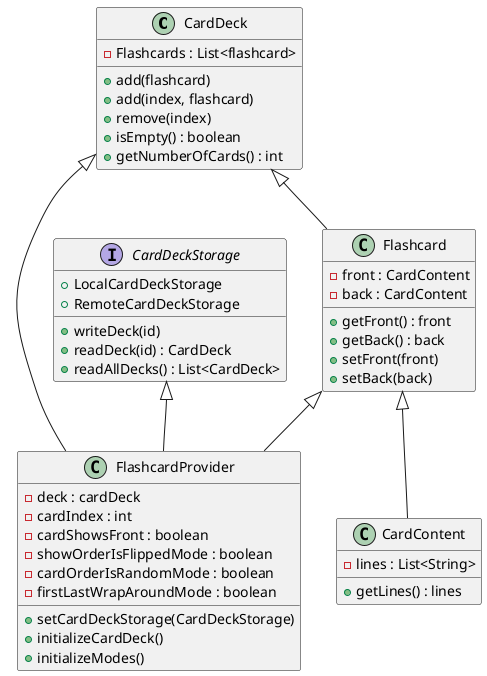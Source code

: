@startuml

CardDeck <|-- Flashcard
class CardDeck{
  - Flashcards : List<flashcard>
  + add(flashcard)
  + add(index, flashcard)
  + remove(index)
  + isEmpty() : boolean
  + getNumberOfCards() : int 
}

CardDeck <|-- FlashcardProvider
Flashcard <|-- FlashcardProvider
class FlashcardProvider {
  - deck : cardDeck 
  - cardIndex : int 
  - cardShowsFront : boolean 
  - showOrderIsFlippedMode : boolean 
  - cardOrderIsRandomMode : boolean 
  - firstLastWrapAroundMode : boolean
  + setCardDeckStorage(CardDeckStorage)
  + initializeCardDeck()
  + initializeModes()
}

class Flashcard {
   - front : CardContent 
   - back : CardContent 
   + getFront() : front
   + getBack() : back
   + setFront(front)
   + setBack(back)
}


Flashcard  <|-- CardContent

class CardContent{
   - lines : List<String> 
   + getLines() : lines
}

CardDeckStorage <|-- FlashcardProvider
Interface CardDeckStorage {
  + LocalCardDeckStorage
  + RemoteCardDeckStorage 
  + writeDeck(id)
  + readDeck(id) : CardDeck
  + readAllDecks() : List<CardDeck>
}
 
@enduml
